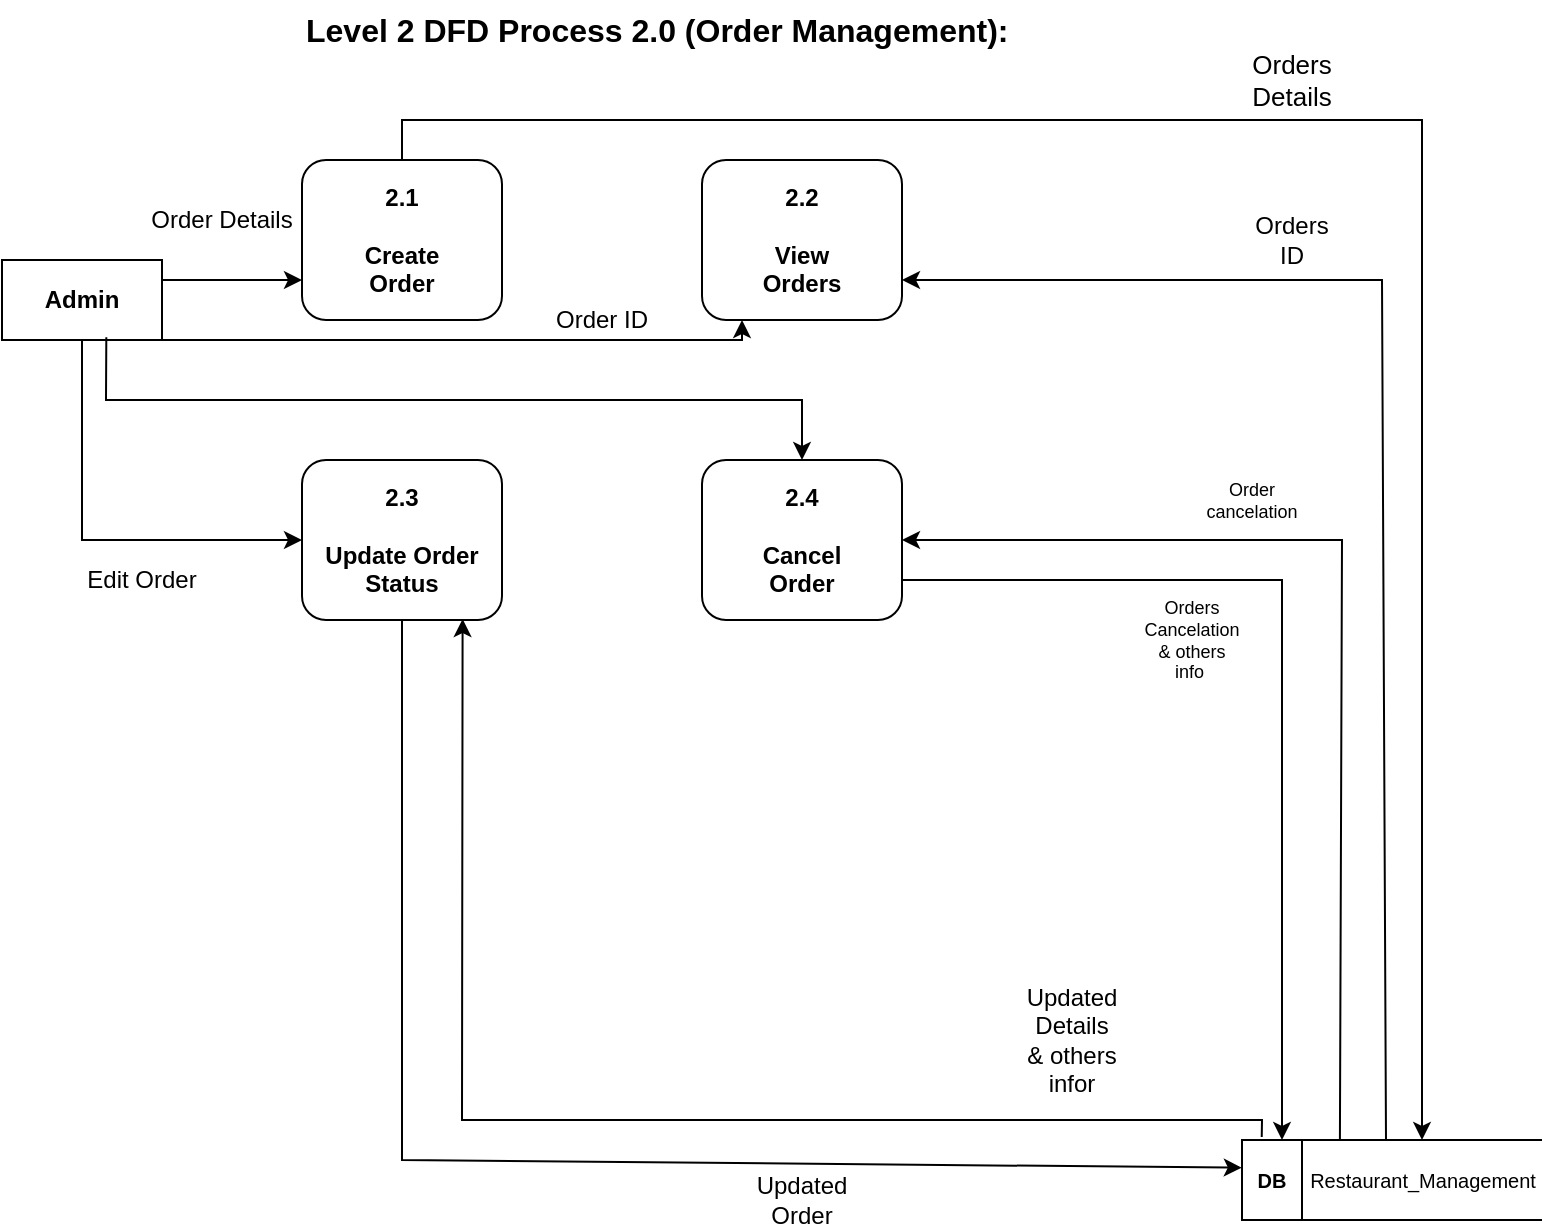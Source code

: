 <mxfile>
    <diagram id="DFD_Level_2_Process_2" name="Level 2 DFD Process 2.0 (Order Management)">
        <mxGraphModel dx="1109" dy="623" grid="1" gridSize="10" guides="1" tooltips="1" connect="1" arrows="1" fold="1" page="1" pageScale="1" pageWidth="827" pageHeight="1169" math="0" shadow="0">
            <root>
                <mxCell id="0"/>
                <mxCell id="1" parent="0"/>
                <mxCell id="title" value="Level 2 DFD Process 2.0 (Order Management):" style="text;html=1;strokeColor=none;fillColor=none;align=left;verticalAlign=middle;whiteSpace=wrap;rounded=0;fontSize=16;fontStyle=1;" parent="1" vertex="1">
                    <mxGeometry x="200" y="20" width="400" height="30" as="geometry"/>
                </mxCell>
                <mxCell id="admin" value="Admin" style="rounded=0;whiteSpace=wrap;html=1;strokeColor=#000000;fillColor=#ffffff;fontSize=12;fontStyle=1;" parent="1" vertex="1">
                    <mxGeometry x="50" y="150" width="80" height="40" as="geometry"/>
                </mxCell>
                <mxCell id="process21" value="2.1&#xa;&#xa;Create&#xa;Order" style="rounded=1;whiteSpace=wrap;html=1;strokeColor=#000000;fillColor=#ffffff;fontSize=12;fontStyle=1;align=center;" parent="1" vertex="1">
                    <mxGeometry x="200" y="100" width="100" height="80" as="geometry"/>
                </mxCell>
                <mxCell id="process22" value="2.2&#xa;&#xa;View&#xa;Orders" style="rounded=1;whiteSpace=wrap;html=1;strokeColor=#000000;fillColor=#ffffff;fontSize=12;fontStyle=1;align=center;" parent="1" vertex="1">
                    <mxGeometry x="400" y="100" width="100" height="80" as="geometry"/>
                </mxCell>
                <mxCell id="process23" value="2.3&#xa;&#xa;Update Order&#xa;Status" style="rounded=1;whiteSpace=wrap;html=1;strokeColor=#000000;fillColor=#ffffff;fontSize=12;fontStyle=1;align=center;" parent="1" vertex="1">
                    <mxGeometry x="200" y="250" width="100" height="80" as="geometry"/>
                </mxCell>
                <mxCell id="process24" value="2.4&#xa;&#xa;Cancel&#xa;Order" style="rounded=1;whiteSpace=wrap;html=1;strokeColor=#000000;fillColor=#ffffff;fontSize=12;fontStyle=1;align=center;" parent="1" vertex="1">
                    <mxGeometry x="400" y="250" width="100" height="80" as="geometry"/>
                </mxCell>
                <mxCell id="db1" value="DB" style="rounded=0;whiteSpace=wrap;html=1;strokeColor=#000000;fillColor=#ffffff;fontSize=10;fontStyle=1;" parent="1" vertex="1">
                    <mxGeometry x="670" y="590" width="30" height="40" as="geometry"/>
                </mxCell>
                <mxCell id="admin_to_create" value="" style="endArrow=classic;html=1;rounded=0;exitX=1;exitY=0.25;exitDx=0;exitDy=0;entryX=0;entryY=0.75;entryDx=0;entryDy=0;" parent="1" source="admin" target="process21" edge="1">
                    <mxGeometry width="50" height="50" relative="1" as="geometry">
                        <mxPoint x="390" y="400" as="sourcePoint"/>
                        <mxPoint x="440" y="350" as="targetPoint"/>
                    </mxGeometry>
                </mxCell>
                <mxCell id="admin_to_create_label" value="&lt;font style=&quot;font-size: 12px;&quot;&gt;Order Details&lt;/font&gt;" style="text;html=1;strokeColor=none;fillColor=none;align=center;verticalAlign=middle;whiteSpace=wrap;rounded=0;fontSize=9;" parent="1" vertex="1">
                    <mxGeometry x="120" y="120" width="80" height="20" as="geometry"/>
                </mxCell>
                <mxCell id="admin_to_view" value="" style="endArrow=classic;html=1;rounded=0;exitX=1;exitY=1;exitDx=0;exitDy=0;" parent="1" source="admin" edge="1">
                    <mxGeometry width="50" height="50" relative="1" as="geometry">
                        <mxPoint x="390" y="400" as="sourcePoint"/>
                        <mxPoint x="420" y="180" as="targetPoint"/>
                        <Array as="points">
                            <mxPoint x="420" y="190"/>
                        </Array>
                    </mxGeometry>
                </mxCell>
                <mxCell id="admin_to_update" value="" style="endArrow=classic;html=1;rounded=0;exitX=0.5;exitY=1;exitDx=0;exitDy=0;entryX=0;entryY=0.5;entryDx=0;entryDy=0;" parent="1" source="admin" target="process23" edge="1">
                    <mxGeometry width="50" height="50" relative="1" as="geometry">
                        <mxPoint x="390" y="400" as="sourcePoint"/>
                        <mxPoint x="440" y="350" as="targetPoint"/>
                        <Array as="points">
                            <mxPoint x="90" y="290"/>
                        </Array>
                    </mxGeometry>
                </mxCell>
                <mxCell id="admin_to_update_label" value="&lt;font style=&quot;font-size: 12px;&quot;&gt;Edit Order&lt;/font&gt;" style="text;html=1;strokeColor=none;fillColor=none;align=center;verticalAlign=middle;whiteSpace=wrap;rounded=0;fontSize=9;" parent="1" vertex="1">
                    <mxGeometry x="80" y="300" width="80" height="20" as="geometry"/>
                </mxCell>
                <mxCell id="admin_to_cancel" value="" style="endArrow=classic;html=1;rounded=0;exitX=0.652;exitY=0.966;exitDx=0;exitDy=0;exitPerimeter=0;" parent="1" source="admin" target="process24" edge="1">
                    <mxGeometry width="50" height="50" relative="1" as="geometry">
                        <mxPoint x="390" y="400" as="sourcePoint"/>
                        <mxPoint x="440" y="350" as="targetPoint"/>
                        <Array as="points">
                            <mxPoint x="102" y="220"/>
                            <mxPoint x="450" y="220"/>
                        </Array>
                    </mxGeometry>
                </mxCell>
                <mxCell id="admin_to_cancel_label" value="&lt;font style=&quot;font-size: 12px;&quot;&gt;Order ID&lt;/font&gt;" style="text;html=1;strokeColor=none;fillColor=none;align=center;verticalAlign=middle;whiteSpace=wrap;rounded=0;fontSize=9;" parent="1" vertex="1">
                    <mxGeometry x="310" y="170" width="80" height="20" as="geometry"/>
                </mxCell>
                <mxCell id="create_to_db" value="" style="endArrow=classic;html=1;rounded=0;exitX=0.5;exitY=0;exitDx=0;exitDy=0;entryX=0.5;entryY=0;entryDx=0;entryDy=0;" parent="1" source="process21" edge="1">
                    <mxGeometry width="50" height="50" relative="1" as="geometry">
                        <mxPoint x="390" y="400" as="sourcePoint"/>
                        <mxPoint x="760" y="590" as="targetPoint"/>
                        <Array as="points">
                            <mxPoint x="250" y="80"/>
                            <mxPoint x="760" y="80"/>
                        </Array>
                    </mxGeometry>
                </mxCell>
                <mxCell id="create_to_db_label" value="&lt;font style=&quot;font-size: 12px;&quot;&gt;Orders ID&lt;/font&gt;" style="text;html=1;strokeColor=none;fillColor=none;align=center;verticalAlign=middle;whiteSpace=wrap;rounded=0;fontSize=9;" parent="1" vertex="1">
                    <mxGeometry x="670" y="130" width="50" height="20" as="geometry"/>
                </mxCell>
                <mxCell id="update_to_db" value="" style="endArrow=classic;html=1;rounded=0;exitX=0.5;exitY=1;exitDx=0;exitDy=0;entryX=-0.003;entryY=0.346;entryDx=0;entryDy=0;entryPerimeter=0;" parent="1" source="process23" target="db1" edge="1">
                    <mxGeometry width="50" height="50" relative="1" as="geometry">
                        <mxPoint x="390" y="400" as="sourcePoint"/>
                        <mxPoint x="440" y="350" as="targetPoint"/>
                        <Array as="points">
                            <mxPoint x="250" y="600"/>
                        </Array>
                    </mxGeometry>
                </mxCell>
                <mxCell id="update_to_db_label" value="Order cancelation" style="text;html=1;strokeColor=none;fillColor=none;align=center;verticalAlign=middle;whiteSpace=wrap;rounded=0;fontSize=9;" parent="1" vertex="1">
                    <mxGeometry x="650" y="260" width="50" height="20" as="geometry"/>
                </mxCell>
                <mxCell id="cancel_to_db" value="" style="endArrow=classic;html=1;rounded=0;exitX=1;exitY=0.75;exitDx=0;exitDy=0;" parent="1" source="process24" edge="1">
                    <mxGeometry width="50" height="50" relative="1" as="geometry">
                        <mxPoint x="390" y="400" as="sourcePoint"/>
                        <mxPoint x="690" y="590" as="targetPoint"/>
                        <Array as="points">
                            <mxPoint x="690" y="310"/>
                        </Array>
                    </mxGeometry>
                </mxCell>
                <mxCell id="cancel_to_db_label" value="Orders Cancelation &amp;amp; others info&amp;nbsp;" style="text;html=1;strokeColor=none;fillColor=none;align=center;verticalAlign=middle;whiteSpace=wrap;rounded=0;fontSize=9;" parent="1" vertex="1">
                    <mxGeometry x="620" y="330" width="50" height="20" as="geometry"/>
                </mxCell>
                <mxCell id="db_to_view" value="" style="endArrow=classic;html=1;rounded=0;entryX=1;entryY=0.75;entryDx=0;entryDy=0;exitX=0.35;exitY=0.019;exitDx=0;exitDy=0;exitPerimeter=0;" parent="1" target="process22" edge="1">
                    <mxGeometry width="50" height="50" relative="1" as="geometry">
                        <mxPoint x="742.0" y="590.38" as="sourcePoint"/>
                        <mxPoint x="440" y="80" as="targetPoint"/>
                        <Array as="points">
                            <mxPoint x="740" y="160"/>
                            <mxPoint x="500" y="160"/>
                        </Array>
                    </mxGeometry>
                </mxCell>
                <mxCell id="db_to_view_label" value="&lt;font style=&quot;font-size: 13px;&quot;&gt;Orders Details&lt;/font&gt;" style="text;html=1;strokeColor=none;fillColor=none;align=center;verticalAlign=middle;whiteSpace=wrap;rounded=0;fontSize=9;" parent="1" vertex="1">
                    <mxGeometry x="670" y="50" width="50" height="20" as="geometry"/>
                </mxCell>
                <mxCell id="db_to_update" value="" style="endArrow=classic;html=1;rounded=0;entryX=0.803;entryY=0.994;entryDx=0;entryDy=0;entryPerimeter=0;exitX=0.329;exitY=-0.037;exitDx=0;exitDy=0;exitPerimeter=0;" parent="1" source="db1" target="process23" edge="1">
                    <mxGeometry width="50" height="50" relative="1" as="geometry">
                        <mxPoint x="680" y="580" as="sourcePoint"/>
                        <mxPoint x="440" y="350" as="targetPoint"/>
                        <Array as="points">
                            <mxPoint x="680" y="580"/>
                            <mxPoint x="280" y="580"/>
                        </Array>
                    </mxGeometry>
                </mxCell>
                <mxCell id="db_to_update_label" value="&lt;font style=&quot;font-size: 12px;&quot;&gt;Updated Details &amp;amp; others infor&lt;/font&gt;" style="text;html=1;strokeColor=none;fillColor=none;align=center;verticalAlign=middle;whiteSpace=wrap;rounded=0;fontSize=9;" parent="1" vertex="1">
                    <mxGeometry x="560" y="530" width="50" height="20" as="geometry"/>
                </mxCell>
                <mxCell id="db_to_cancel" value="" style="endArrow=classic;html=1;rounded=0;entryX=1;entryY=0.5;entryDx=0;entryDy=0;exitX=0.158;exitY=-0.017;exitDx=0;exitDy=0;exitPerimeter=0;" parent="1" target="process24" edge="1">
                    <mxGeometry width="50" height="50" relative="1" as="geometry">
                        <mxPoint x="718.96" y="589.66" as="sourcePoint"/>
                        <mxPoint x="440" y="350" as="targetPoint"/>
                        <Array as="points">
                            <mxPoint x="720" y="290"/>
                        </Array>
                    </mxGeometry>
                </mxCell>
                <mxCell id="db_to_cancel_label" value="&lt;font style=&quot;font-size: 12px;&quot;&gt;Updated Order&lt;/font&gt;" style="text;html=1;strokeColor=none;fillColor=none;align=center;verticalAlign=middle;whiteSpace=wrap;rounded=0;fontSize=9;" parent="1" vertex="1">
                    <mxGeometry x="425" y="610" width="50" height="20" as="geometry"/>
                </mxCell>
                <mxCell id="6" value="" style="endArrow=none;html=1;exitX=1;exitY=0;exitDx=0;exitDy=0;" edge="1" parent="1" source="db1">
                    <mxGeometry width="50" height="50" relative="1" as="geometry">
                        <mxPoint x="710" y="630" as="sourcePoint"/>
                        <mxPoint x="820" y="590" as="targetPoint"/>
                    </mxGeometry>
                </mxCell>
                <mxCell id="7" value="&lt;span style=&quot;color: rgb(0, 0, 0); font-size: 10px; text-wrap-mode: wrap;&quot;&gt;Restaurant_Management&lt;/span&gt;" style="text;html=1;align=center;verticalAlign=middle;resizable=0;points=[];autosize=1;strokeColor=none;fillColor=none;" vertex="1" parent="1">
                    <mxGeometry x="690" y="595" width="140" height="30" as="geometry"/>
                </mxCell>
                <mxCell id="8" value="" style="endArrow=none;html=1;exitX=1;exitY=0;exitDx=0;exitDy=0;" edge="1" parent="1">
                    <mxGeometry width="50" height="50" relative="1" as="geometry">
                        <mxPoint x="700" y="630" as="sourcePoint"/>
                        <mxPoint x="820" y="630" as="targetPoint"/>
                    </mxGeometry>
                </mxCell>
            </root>
        </mxGraphModel>
    </diagram>
</mxfile>